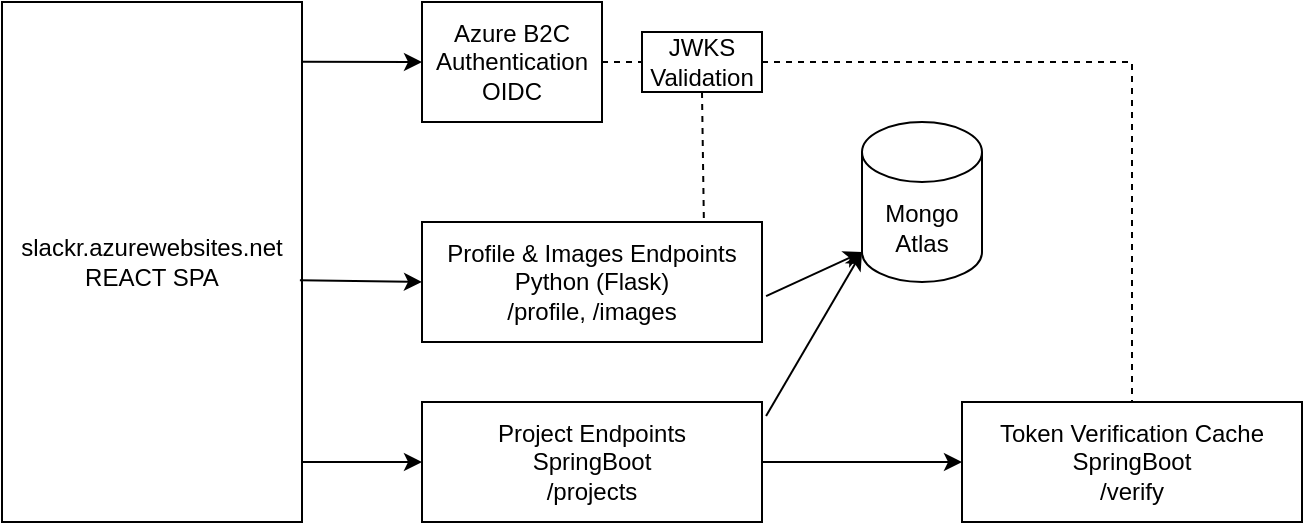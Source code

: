 <mxfile version="15.5.2" type="device"><diagram id="VX4nvqGwY3okkNFU-Roh" name="Page-1"><mxGraphModel dx="946" dy="620" grid="1" gridSize="10" guides="1" tooltips="1" connect="1" arrows="1" fold="1" page="1" pageScale="1" pageWidth="850" pageHeight="1100" math="0" shadow="0"><root><mxCell id="0"/><mxCell id="1" parent="0"/><mxCell id="FbfPWy4nX5RtZaemP5k6-1" value="slackr.azurewebsites.net&lt;br&gt;REACT SPA" style="rounded=0;whiteSpace=wrap;html=1;" vertex="1" parent="1"><mxGeometry x="110" y="40" width="150" height="260" as="geometry"/></mxCell><mxCell id="FbfPWy4nX5RtZaemP5k6-2" value="Azure B2C&lt;br&gt;Authentication&lt;br&gt;OIDC" style="rounded=0;whiteSpace=wrap;html=1;" vertex="1" parent="1"><mxGeometry x="320" y="40" width="90" height="60" as="geometry"/></mxCell><mxCell id="FbfPWy4nX5RtZaemP5k6-4" value="Profile &amp;amp; Images Endpoints&lt;br&gt;Python (Flask)&lt;br&gt;/profile, /images" style="rounded=0;whiteSpace=wrap;html=1;align=center;" vertex="1" parent="1"><mxGeometry x="320" y="150" width="170" height="60" as="geometry"/></mxCell><mxCell id="FbfPWy4nX5RtZaemP5k6-5" value="Project Endpoints&lt;br&gt;SpringBoot &lt;br&gt;/projects" style="rounded=0;whiteSpace=wrap;html=1;" vertex="1" parent="1"><mxGeometry x="320" y="240" width="170" height="60" as="geometry"/></mxCell><mxCell id="FbfPWy4nX5RtZaemP5k6-6" value="Token Verification Cache&lt;br&gt;SpringBoot &lt;br&gt;/verify" style="rounded=0;whiteSpace=wrap;html=1;" vertex="1" parent="1"><mxGeometry x="590" y="240" width="170" height="60" as="geometry"/></mxCell><mxCell id="FbfPWy4nX5RtZaemP5k6-10" value="" style="endArrow=classic;html=1;rounded=0;entryX=0;entryY=0.5;entryDx=0;entryDy=0;exitX=1;exitY=0.5;exitDx=0;exitDy=0;" edge="1" parent="1" source="FbfPWy4nX5RtZaemP5k6-5" target="FbfPWy4nX5RtZaemP5k6-6"><mxGeometry width="50" height="50" relative="1" as="geometry"><mxPoint x="390" y="340" as="sourcePoint"/><mxPoint x="440" y="290" as="targetPoint"/></mxGeometry></mxCell><mxCell id="FbfPWy4nX5RtZaemP5k6-11" value="" style="endArrow=none;dashed=1;html=1;rounded=0;entryX=0.5;entryY=0;entryDx=0;entryDy=0;exitX=1;exitY=0.5;exitDx=0;exitDy=0;startArrow=none;" edge="1" parent="1" source="FbfPWy4nX5RtZaemP5k6-13" target="FbfPWy4nX5RtZaemP5k6-6"><mxGeometry width="50" height="50" relative="1" as="geometry"><mxPoint x="340" y="290" as="sourcePoint"/><mxPoint x="390" y="240" as="targetPoint"/><Array as="points"><mxPoint x="675" y="70"/></Array></mxGeometry></mxCell><mxCell id="FbfPWy4nX5RtZaemP5k6-12" value="" style="endArrow=none;dashed=1;html=1;rounded=0;entryX=0.829;entryY=-0.017;entryDx=0;entryDy=0;entryPerimeter=0;exitX=0.5;exitY=1;exitDx=0;exitDy=0;" edge="1" parent="1" source="FbfPWy4nX5RtZaemP5k6-13" target="FbfPWy4nX5RtZaemP5k6-4"><mxGeometry width="50" height="50" relative="1" as="geometry"><mxPoint x="405" y="70" as="sourcePoint"/><mxPoint x="390" y="240" as="targetPoint"/></mxGeometry></mxCell><mxCell id="FbfPWy4nX5RtZaemP5k6-13" value="JWKS Validation" style="rounded=0;whiteSpace=wrap;html=1;align=center;" vertex="1" parent="1"><mxGeometry x="430" y="55" width="60" height="30" as="geometry"/></mxCell><mxCell id="FbfPWy4nX5RtZaemP5k6-14" value="" style="endArrow=none;dashed=1;html=1;rounded=0;entryX=0;entryY=0.5;entryDx=0;entryDy=0;exitX=1;exitY=0.5;exitDx=0;exitDy=0;" edge="1" parent="1" source="FbfPWy4nX5RtZaemP5k6-2" target="FbfPWy4nX5RtZaemP5k6-13"><mxGeometry width="50" height="50" relative="1" as="geometry"><mxPoint x="360" y="70" as="sourcePoint"/><mxPoint x="625" y="240" as="targetPoint"/><Array as="points"/></mxGeometry></mxCell><mxCell id="FbfPWy4nX5RtZaemP5k6-15" value="Mongo&lt;br&gt;Atlas" style="shape=cylinder3;whiteSpace=wrap;html=1;boundedLbl=1;backgroundOutline=1;size=15;align=center;" vertex="1" parent="1"><mxGeometry x="540" y="100" width="60" height="80" as="geometry"/></mxCell><mxCell id="FbfPWy4nX5RtZaemP5k6-16" value="" style="endArrow=classic;html=1;rounded=0;entryX=0;entryY=1;entryDx=0;entryDy=-15;entryPerimeter=0;exitX=1.012;exitY=0.117;exitDx=0;exitDy=0;exitPerimeter=0;" edge="1" parent="1" source="FbfPWy4nX5RtZaemP5k6-5" target="FbfPWy4nX5RtZaemP5k6-15"><mxGeometry width="50" height="50" relative="1" as="geometry"><mxPoint x="340" y="290" as="sourcePoint"/><mxPoint x="390" y="240" as="targetPoint"/></mxGeometry></mxCell><mxCell id="FbfPWy4nX5RtZaemP5k6-17" value="" style="endArrow=classic;html=1;rounded=0;entryX=0;entryY=1;entryDx=0;entryDy=-15;entryPerimeter=0;exitX=1.012;exitY=0.617;exitDx=0;exitDy=0;exitPerimeter=0;" edge="1" parent="1" source="FbfPWy4nX5RtZaemP5k6-4" target="FbfPWy4nX5RtZaemP5k6-15"><mxGeometry width="50" height="50" relative="1" as="geometry"><mxPoint x="340" y="290" as="sourcePoint"/><mxPoint x="390" y="240" as="targetPoint"/></mxGeometry></mxCell><mxCell id="FbfPWy4nX5RtZaemP5k6-20" value="" style="endArrow=classic;html=1;rounded=0;exitX=1;exitY=0.115;exitDx=0;exitDy=0;exitPerimeter=0;entryX=0;entryY=0.5;entryDx=0;entryDy=0;" edge="1" parent="1" source="FbfPWy4nX5RtZaemP5k6-1" target="FbfPWy4nX5RtZaemP5k6-2"><mxGeometry width="50" height="50" relative="1" as="geometry"><mxPoint x="340" y="290" as="sourcePoint"/><mxPoint x="390" y="240" as="targetPoint"/></mxGeometry></mxCell><mxCell id="FbfPWy4nX5RtZaemP5k6-21" value="" style="endArrow=classic;html=1;rounded=0;entryX=0;entryY=0.5;entryDx=0;entryDy=0;exitX=0.993;exitY=0.535;exitDx=0;exitDy=0;exitPerimeter=0;" edge="1" parent="1" source="FbfPWy4nX5RtZaemP5k6-1" target="FbfPWy4nX5RtZaemP5k6-4"><mxGeometry width="50" height="50" relative="1" as="geometry"><mxPoint x="340" y="290" as="sourcePoint"/><mxPoint x="390" y="240" as="targetPoint"/></mxGeometry></mxCell><mxCell id="FbfPWy4nX5RtZaemP5k6-22" value="" style="endArrow=classic;html=1;rounded=0;entryX=0;entryY=0.5;entryDx=0;entryDy=0;" edge="1" parent="1" target="FbfPWy4nX5RtZaemP5k6-5"><mxGeometry width="50" height="50" relative="1" as="geometry"><mxPoint x="260" y="270" as="sourcePoint"/><mxPoint x="390" y="240" as="targetPoint"/></mxGeometry></mxCell></root></mxGraphModel></diagram></mxfile>